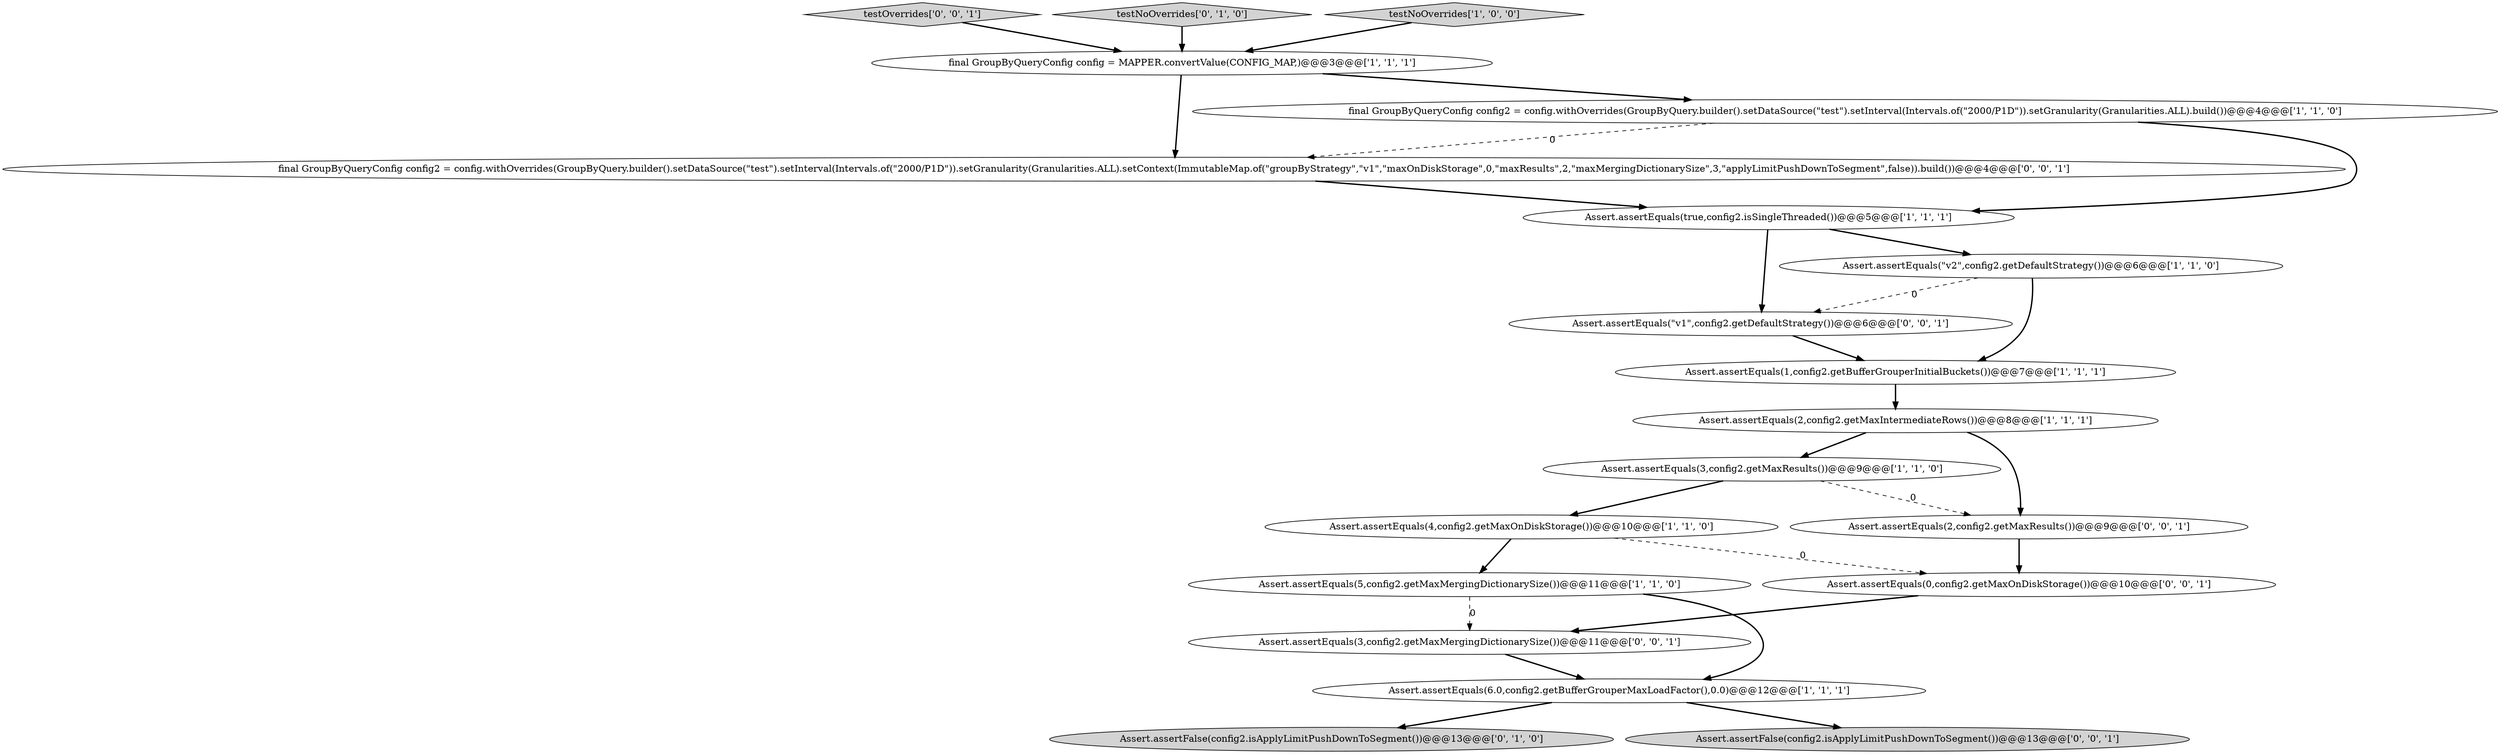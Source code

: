 digraph {
4 [style = filled, label = "Assert.assertEquals(3,config2.getMaxResults())@@@9@@@['1', '1', '0']", fillcolor = white, shape = ellipse image = "AAA0AAABBB1BBB"];
2 [style = filled, label = "Assert.assertEquals(2,config2.getMaxIntermediateRows())@@@8@@@['1', '1', '1']", fillcolor = white, shape = ellipse image = "AAA0AAABBB1BBB"];
13 [style = filled, label = "Assert.assertEquals(3,config2.getMaxMergingDictionarySize())@@@11@@@['0', '0', '1']", fillcolor = white, shape = ellipse image = "AAA0AAABBB3BBB"];
18 [style = filled, label = "Assert.assertEquals(2,config2.getMaxResults())@@@9@@@['0', '0', '1']", fillcolor = white, shape = ellipse image = "AAA0AAABBB3BBB"];
14 [style = filled, label = "testOverrides['0', '0', '1']", fillcolor = lightgray, shape = diamond image = "AAA0AAABBB3BBB"];
3 [style = filled, label = "final GroupByQueryConfig config = MAPPER.convertValue(CONFIG_MAP,)@@@3@@@['1', '1', '1']", fillcolor = white, shape = ellipse image = "AAA0AAABBB1BBB"];
0 [style = filled, label = "Assert.assertEquals(1,config2.getBufferGrouperInitialBuckets())@@@7@@@['1', '1', '1']", fillcolor = white, shape = ellipse image = "AAA0AAABBB1BBB"];
11 [style = filled, label = "testNoOverrides['0', '1', '0']", fillcolor = lightgray, shape = diamond image = "AAA0AAABBB2BBB"];
15 [style = filled, label = "final GroupByQueryConfig config2 = config.withOverrides(GroupByQuery.builder().setDataSource(\"test\").setInterval(Intervals.of(\"2000/P1D\")).setGranularity(Granularities.ALL).setContext(ImmutableMap.of(\"groupByStrategy\",\"v1\",\"maxOnDiskStorage\",0,\"maxResults\",2,\"maxMergingDictionarySize\",3,\"applyLimitPushDownToSegment\",false)).build())@@@4@@@['0', '0', '1']", fillcolor = white, shape = ellipse image = "AAA0AAABBB3BBB"];
16 [style = filled, label = "Assert.assertEquals(0,config2.getMaxOnDiskStorage())@@@10@@@['0', '0', '1']", fillcolor = white, shape = ellipse image = "AAA0AAABBB3BBB"];
5 [style = filled, label = "testNoOverrides['1', '0', '0']", fillcolor = lightgray, shape = diamond image = "AAA0AAABBB1BBB"];
8 [style = filled, label = "Assert.assertEquals(6.0,config2.getBufferGrouperMaxLoadFactor(),0.0)@@@12@@@['1', '1', '1']", fillcolor = white, shape = ellipse image = "AAA0AAABBB1BBB"];
17 [style = filled, label = "Assert.assertEquals(\"v1\",config2.getDefaultStrategy())@@@6@@@['0', '0', '1']", fillcolor = white, shape = ellipse image = "AAA0AAABBB3BBB"];
12 [style = filled, label = "Assert.assertFalse(config2.isApplyLimitPushDownToSegment())@@@13@@@['0', '1', '0']", fillcolor = lightgray, shape = ellipse image = "AAA1AAABBB2BBB"];
19 [style = filled, label = "Assert.assertFalse(config2.isApplyLimitPushDownToSegment())@@@13@@@['0', '0', '1']", fillcolor = lightgray, shape = ellipse image = "AAA0AAABBB3BBB"];
9 [style = filled, label = "final GroupByQueryConfig config2 = config.withOverrides(GroupByQuery.builder().setDataSource(\"test\").setInterval(Intervals.of(\"2000/P1D\")).setGranularity(Granularities.ALL).build())@@@4@@@['1', '1', '0']", fillcolor = white, shape = ellipse image = "AAA0AAABBB1BBB"];
7 [style = filled, label = "Assert.assertEquals(4,config2.getMaxOnDiskStorage())@@@10@@@['1', '1', '0']", fillcolor = white, shape = ellipse image = "AAA0AAABBB1BBB"];
10 [style = filled, label = "Assert.assertEquals(true,config2.isSingleThreaded())@@@5@@@['1', '1', '1']", fillcolor = white, shape = ellipse image = "AAA0AAABBB1BBB"];
6 [style = filled, label = "Assert.assertEquals(5,config2.getMaxMergingDictionarySize())@@@11@@@['1', '1', '0']", fillcolor = white, shape = ellipse image = "AAA0AAABBB1BBB"];
1 [style = filled, label = "Assert.assertEquals(\"v2\",config2.getDefaultStrategy())@@@6@@@['1', '1', '0']", fillcolor = white, shape = ellipse image = "AAA0AAABBB1BBB"];
11->3 [style = bold, label=""];
4->7 [style = bold, label=""];
2->4 [style = bold, label=""];
14->3 [style = bold, label=""];
8->12 [style = bold, label=""];
10->17 [style = bold, label=""];
7->6 [style = bold, label=""];
6->13 [style = dashed, label="0"];
16->13 [style = bold, label=""];
6->8 [style = bold, label=""];
10->1 [style = bold, label=""];
2->18 [style = bold, label=""];
9->15 [style = dashed, label="0"];
3->9 [style = bold, label=""];
18->16 [style = bold, label=""];
3->15 [style = bold, label=""];
4->18 [style = dashed, label="0"];
7->16 [style = dashed, label="0"];
5->3 [style = bold, label=""];
13->8 [style = bold, label=""];
0->2 [style = bold, label=""];
1->17 [style = dashed, label="0"];
15->10 [style = bold, label=""];
17->0 [style = bold, label=""];
8->19 [style = bold, label=""];
9->10 [style = bold, label=""];
1->0 [style = bold, label=""];
}
